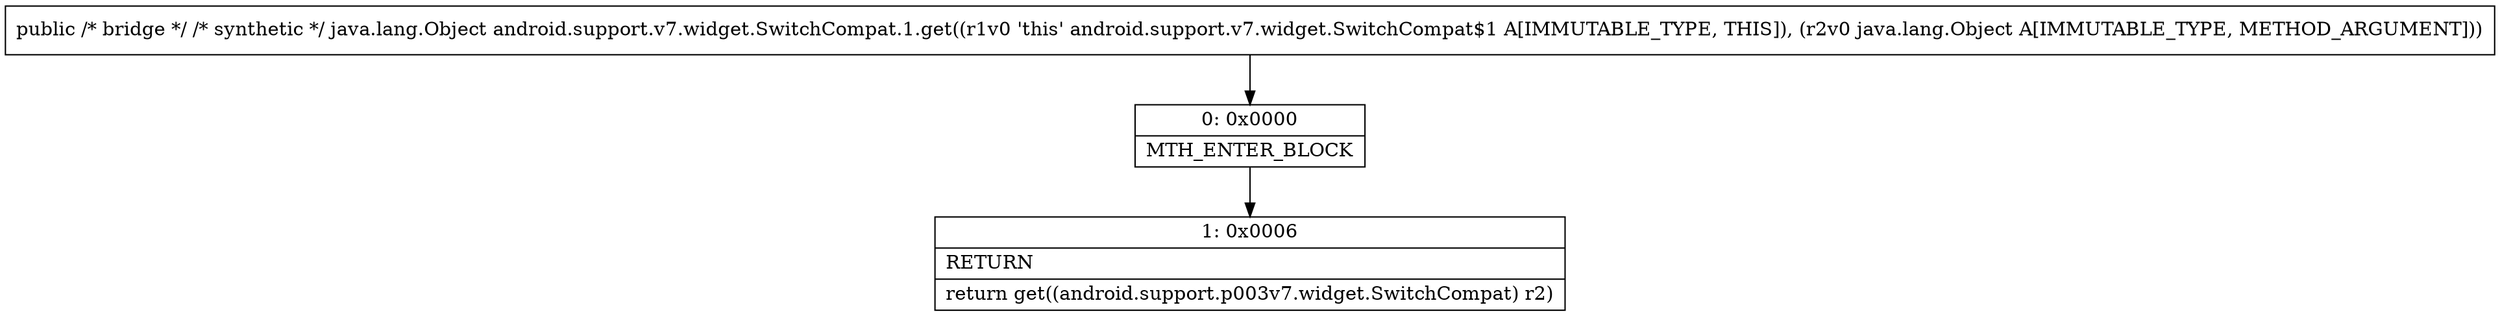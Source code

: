 digraph "CFG forandroid.support.v7.widget.SwitchCompat.1.get(Ljava\/lang\/Object;)Ljava\/lang\/Object;" {
Node_0 [shape=record,label="{0\:\ 0x0000|MTH_ENTER_BLOCK\l}"];
Node_1 [shape=record,label="{1\:\ 0x0006|RETURN\l|return get((android.support.p003v7.widget.SwitchCompat) r2)\l}"];
MethodNode[shape=record,label="{public \/* bridge *\/ \/* synthetic *\/ java.lang.Object android.support.v7.widget.SwitchCompat.1.get((r1v0 'this' android.support.v7.widget.SwitchCompat$1 A[IMMUTABLE_TYPE, THIS]), (r2v0 java.lang.Object A[IMMUTABLE_TYPE, METHOD_ARGUMENT])) }"];
MethodNode -> Node_0;
Node_0 -> Node_1;
}

